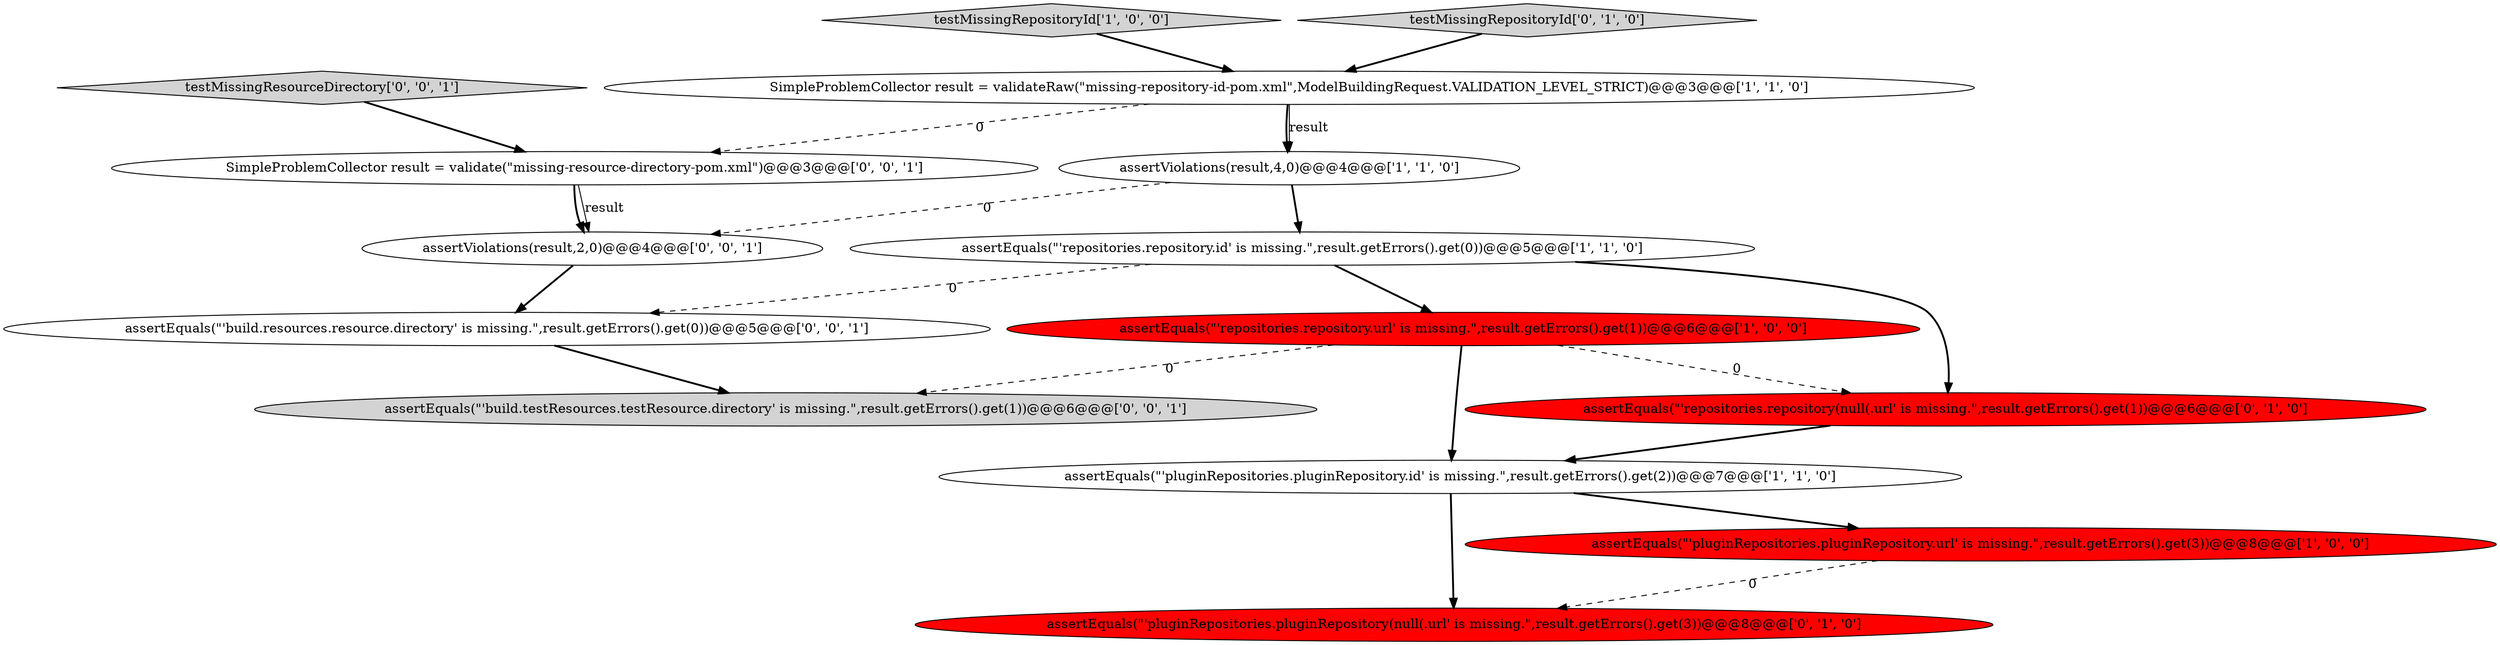 digraph {
3 [style = filled, label = "assertViolations(result,4,0)@@@4@@@['1', '1', '0']", fillcolor = white, shape = ellipse image = "AAA0AAABBB1BBB"];
12 [style = filled, label = "assertEquals(\"'build.testResources.testResource.directory' is missing.\",result.getErrors().get(1))@@@6@@@['0', '0', '1']", fillcolor = lightgray, shape = ellipse image = "AAA0AAABBB3BBB"];
9 [style = filled, label = "assertEquals(\"'pluginRepositories.pluginRepository(null(.url' is missing.\",result.getErrors().get(3))@@@8@@@['0', '1', '0']", fillcolor = red, shape = ellipse image = "AAA1AAABBB2BBB"];
13 [style = filled, label = "assertViolations(result,2,0)@@@4@@@['0', '0', '1']", fillcolor = white, shape = ellipse image = "AAA0AAABBB3BBB"];
11 [style = filled, label = "testMissingResourceDirectory['0', '0', '1']", fillcolor = lightgray, shape = diamond image = "AAA0AAABBB3BBB"];
4 [style = filled, label = "SimpleProblemCollector result = validateRaw(\"missing-repository-id-pom.xml\",ModelBuildingRequest.VALIDATION_LEVEL_STRICT)@@@3@@@['1', '1', '0']", fillcolor = white, shape = ellipse image = "AAA0AAABBB1BBB"];
0 [style = filled, label = "assertEquals(\"'pluginRepositories.pluginRepository.id' is missing.\",result.getErrors().get(2))@@@7@@@['1', '1', '0']", fillcolor = white, shape = ellipse image = "AAA0AAABBB1BBB"];
1 [style = filled, label = "testMissingRepositoryId['1', '0', '0']", fillcolor = lightgray, shape = diamond image = "AAA0AAABBB1BBB"];
2 [style = filled, label = "assertEquals(\"'repositories.repository.url' is missing.\",result.getErrors().get(1))@@@6@@@['1', '0', '0']", fillcolor = red, shape = ellipse image = "AAA1AAABBB1BBB"];
6 [style = filled, label = "assertEquals(\"'repositories.repository.id' is missing.\",result.getErrors().get(0))@@@5@@@['1', '1', '0']", fillcolor = white, shape = ellipse image = "AAA0AAABBB1BBB"];
5 [style = filled, label = "assertEquals(\"'pluginRepositories.pluginRepository.url' is missing.\",result.getErrors().get(3))@@@8@@@['1', '0', '0']", fillcolor = red, shape = ellipse image = "AAA1AAABBB1BBB"];
7 [style = filled, label = "testMissingRepositoryId['0', '1', '0']", fillcolor = lightgray, shape = diamond image = "AAA0AAABBB2BBB"];
14 [style = filled, label = "assertEquals(\"'build.resources.resource.directory' is missing.\",result.getErrors().get(0))@@@5@@@['0', '0', '1']", fillcolor = white, shape = ellipse image = "AAA0AAABBB3BBB"];
8 [style = filled, label = "assertEquals(\"'repositories.repository(null(.url' is missing.\",result.getErrors().get(1))@@@6@@@['0', '1', '0']", fillcolor = red, shape = ellipse image = "AAA1AAABBB2BBB"];
10 [style = filled, label = "SimpleProblemCollector result = validate(\"missing-resource-directory-pom.xml\")@@@3@@@['0', '0', '1']", fillcolor = white, shape = ellipse image = "AAA0AAABBB3BBB"];
4->3 [style = bold, label=""];
1->4 [style = bold, label=""];
0->9 [style = bold, label=""];
3->6 [style = bold, label=""];
5->9 [style = dashed, label="0"];
7->4 [style = bold, label=""];
6->14 [style = dashed, label="0"];
3->13 [style = dashed, label="0"];
2->8 [style = dashed, label="0"];
6->2 [style = bold, label=""];
8->0 [style = bold, label=""];
2->12 [style = dashed, label="0"];
2->0 [style = bold, label=""];
10->13 [style = bold, label=""];
11->10 [style = bold, label=""];
14->12 [style = bold, label=""];
4->3 [style = solid, label="result"];
6->8 [style = bold, label=""];
4->10 [style = dashed, label="0"];
10->13 [style = solid, label="result"];
13->14 [style = bold, label=""];
0->5 [style = bold, label=""];
}
